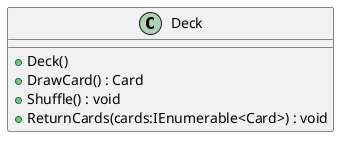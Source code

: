 @startuml
class Deck {
    + Deck()
    + DrawCard() : Card
    + Shuffle() : void
    + ReturnCards(cards:IEnumerable<Card>) : void
}
@enduml
